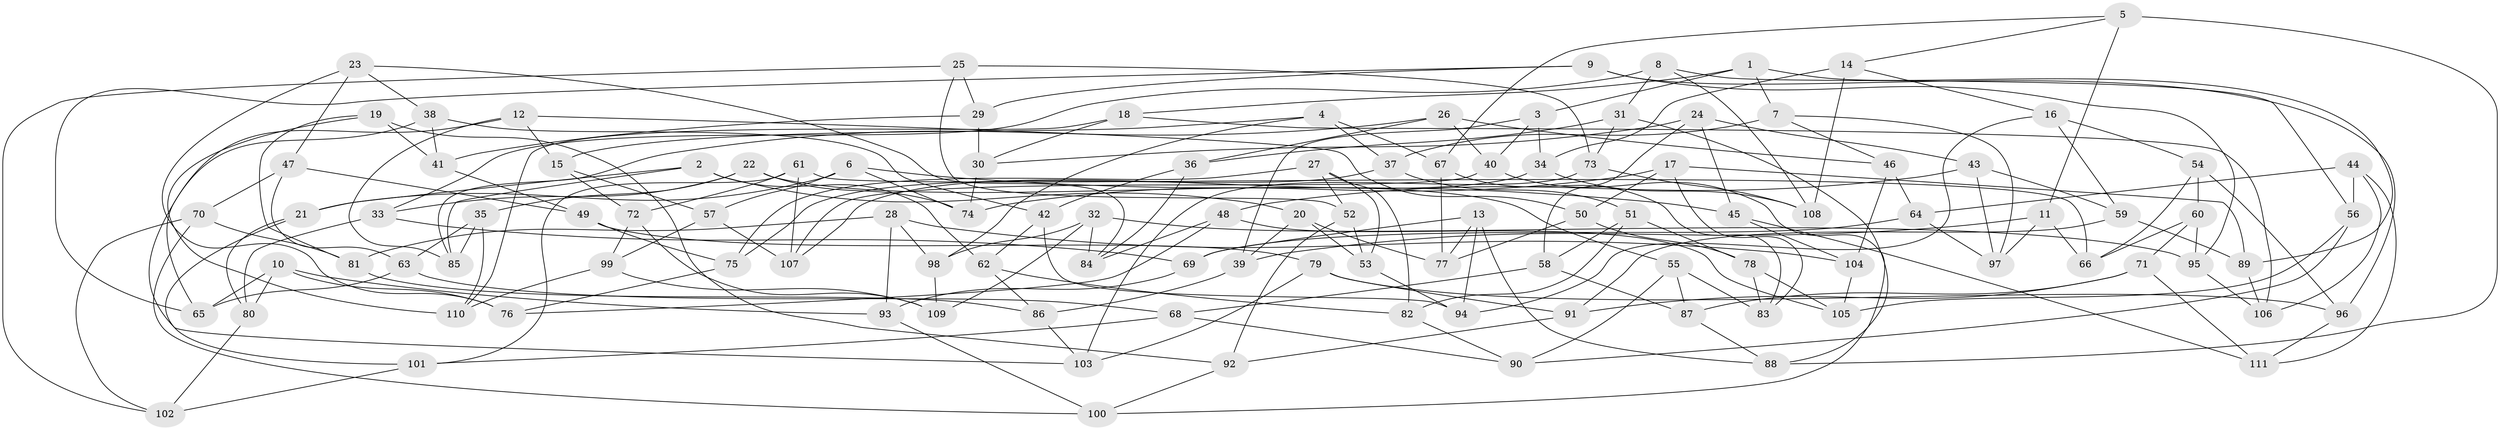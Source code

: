 // Generated by graph-tools (version 1.1) at 2025/57/03/09/25 04:57:08]
// undirected, 111 vertices, 222 edges
graph export_dot {
graph [start="1"]
  node [color=gray90,style=filled];
  1;
  2;
  3;
  4;
  5;
  6;
  7;
  8;
  9;
  10;
  11;
  12;
  13;
  14;
  15;
  16;
  17;
  18;
  19;
  20;
  21;
  22;
  23;
  24;
  25;
  26;
  27;
  28;
  29;
  30;
  31;
  32;
  33;
  34;
  35;
  36;
  37;
  38;
  39;
  40;
  41;
  42;
  43;
  44;
  45;
  46;
  47;
  48;
  49;
  50;
  51;
  52;
  53;
  54;
  55;
  56;
  57;
  58;
  59;
  60;
  61;
  62;
  63;
  64;
  65;
  66;
  67;
  68;
  69;
  70;
  71;
  72;
  73;
  74;
  75;
  76;
  77;
  78;
  79;
  80;
  81;
  82;
  83;
  84;
  85;
  86;
  87;
  88;
  89;
  90;
  91;
  92;
  93;
  94;
  95;
  96;
  97;
  98;
  99;
  100;
  101;
  102;
  103;
  104;
  105;
  106;
  107;
  108;
  109;
  110;
  111;
  1 -- 89;
  1 -- 3;
  1 -- 7;
  1 -- 18;
  2 -- 20;
  2 -- 21;
  2 -- 62;
  2 -- 85;
  3 -- 39;
  3 -- 34;
  3 -- 40;
  4 -- 15;
  4 -- 67;
  4 -- 37;
  4 -- 98;
  5 -- 88;
  5 -- 67;
  5 -- 11;
  5 -- 14;
  6 -- 57;
  6 -- 74;
  6 -- 45;
  6 -- 21;
  7 -- 37;
  7 -- 46;
  7 -- 97;
  8 -- 31;
  8 -- 56;
  8 -- 108;
  8 -- 33;
  9 -- 96;
  9 -- 29;
  9 -- 95;
  9 -- 65;
  10 -- 65;
  10 -- 76;
  10 -- 93;
  10 -- 80;
  11 -- 39;
  11 -- 97;
  11 -- 66;
  12 -- 85;
  12 -- 103;
  12 -- 15;
  12 -- 50;
  13 -- 77;
  13 -- 88;
  13 -- 94;
  13 -- 69;
  14 -- 16;
  14 -- 34;
  14 -- 108;
  15 -- 57;
  15 -- 72;
  16 -- 94;
  16 -- 54;
  16 -- 59;
  17 -- 83;
  17 -- 50;
  17 -- 74;
  17 -- 89;
  18 -- 30;
  18 -- 106;
  18 -- 110;
  19 -- 110;
  19 -- 81;
  19 -- 41;
  19 -- 92;
  20 -- 39;
  20 -- 53;
  20 -- 77;
  21 -- 80;
  21 -- 101;
  22 -- 33;
  22 -- 55;
  22 -- 74;
  22 -- 35;
  23 -- 84;
  23 -- 47;
  23 -- 38;
  23 -- 76;
  24 -- 43;
  24 -- 30;
  24 -- 45;
  24 -- 58;
  25 -- 73;
  25 -- 52;
  25 -- 102;
  25 -- 29;
  26 -- 46;
  26 -- 85;
  26 -- 36;
  26 -- 40;
  27 -- 52;
  27 -- 82;
  27 -- 75;
  27 -- 53;
  28 -- 98;
  28 -- 81;
  28 -- 104;
  28 -- 93;
  29 -- 41;
  29 -- 30;
  30 -- 74;
  31 -- 88;
  31 -- 73;
  31 -- 36;
  32 -- 109;
  32 -- 98;
  32 -- 95;
  32 -- 84;
  33 -- 80;
  33 -- 69;
  34 -- 107;
  34 -- 108;
  35 -- 110;
  35 -- 63;
  35 -- 85;
  36 -- 42;
  36 -- 84;
  37 -- 51;
  37 -- 75;
  38 -- 65;
  38 -- 41;
  38 -- 42;
  39 -- 86;
  40 -- 107;
  40 -- 100;
  41 -- 49;
  42 -- 94;
  42 -- 62;
  43 -- 97;
  43 -- 59;
  43 -- 48;
  44 -- 64;
  44 -- 111;
  44 -- 56;
  44 -- 106;
  45 -- 111;
  45 -- 104;
  46 -- 64;
  46 -- 104;
  47 -- 49;
  47 -- 70;
  47 -- 63;
  48 -- 105;
  48 -- 76;
  48 -- 84;
  49 -- 75;
  49 -- 79;
  50 -- 78;
  50 -- 77;
  51 -- 58;
  51 -- 82;
  51 -- 78;
  52 -- 53;
  52 -- 92;
  53 -- 94;
  54 -- 96;
  54 -- 66;
  54 -- 60;
  55 -- 83;
  55 -- 87;
  55 -- 90;
  56 -- 90;
  56 -- 105;
  57 -- 107;
  57 -- 99;
  58 -- 68;
  58 -- 87;
  59 -- 91;
  59 -- 89;
  60 -- 71;
  60 -- 66;
  60 -- 95;
  61 -- 101;
  61 -- 107;
  61 -- 66;
  61 -- 72;
  62 -- 82;
  62 -- 86;
  63 -- 68;
  63 -- 65;
  64 -- 97;
  64 -- 69;
  67 -- 83;
  67 -- 77;
  68 -- 101;
  68 -- 90;
  69 -- 93;
  70 -- 81;
  70 -- 100;
  70 -- 102;
  71 -- 111;
  71 -- 87;
  71 -- 91;
  72 -- 99;
  72 -- 109;
  73 -- 103;
  73 -- 108;
  75 -- 76;
  78 -- 105;
  78 -- 83;
  79 -- 103;
  79 -- 91;
  79 -- 96;
  80 -- 102;
  81 -- 86;
  82 -- 90;
  86 -- 103;
  87 -- 88;
  89 -- 106;
  91 -- 92;
  92 -- 100;
  93 -- 100;
  95 -- 106;
  96 -- 111;
  98 -- 109;
  99 -- 110;
  99 -- 109;
  101 -- 102;
  104 -- 105;
}
